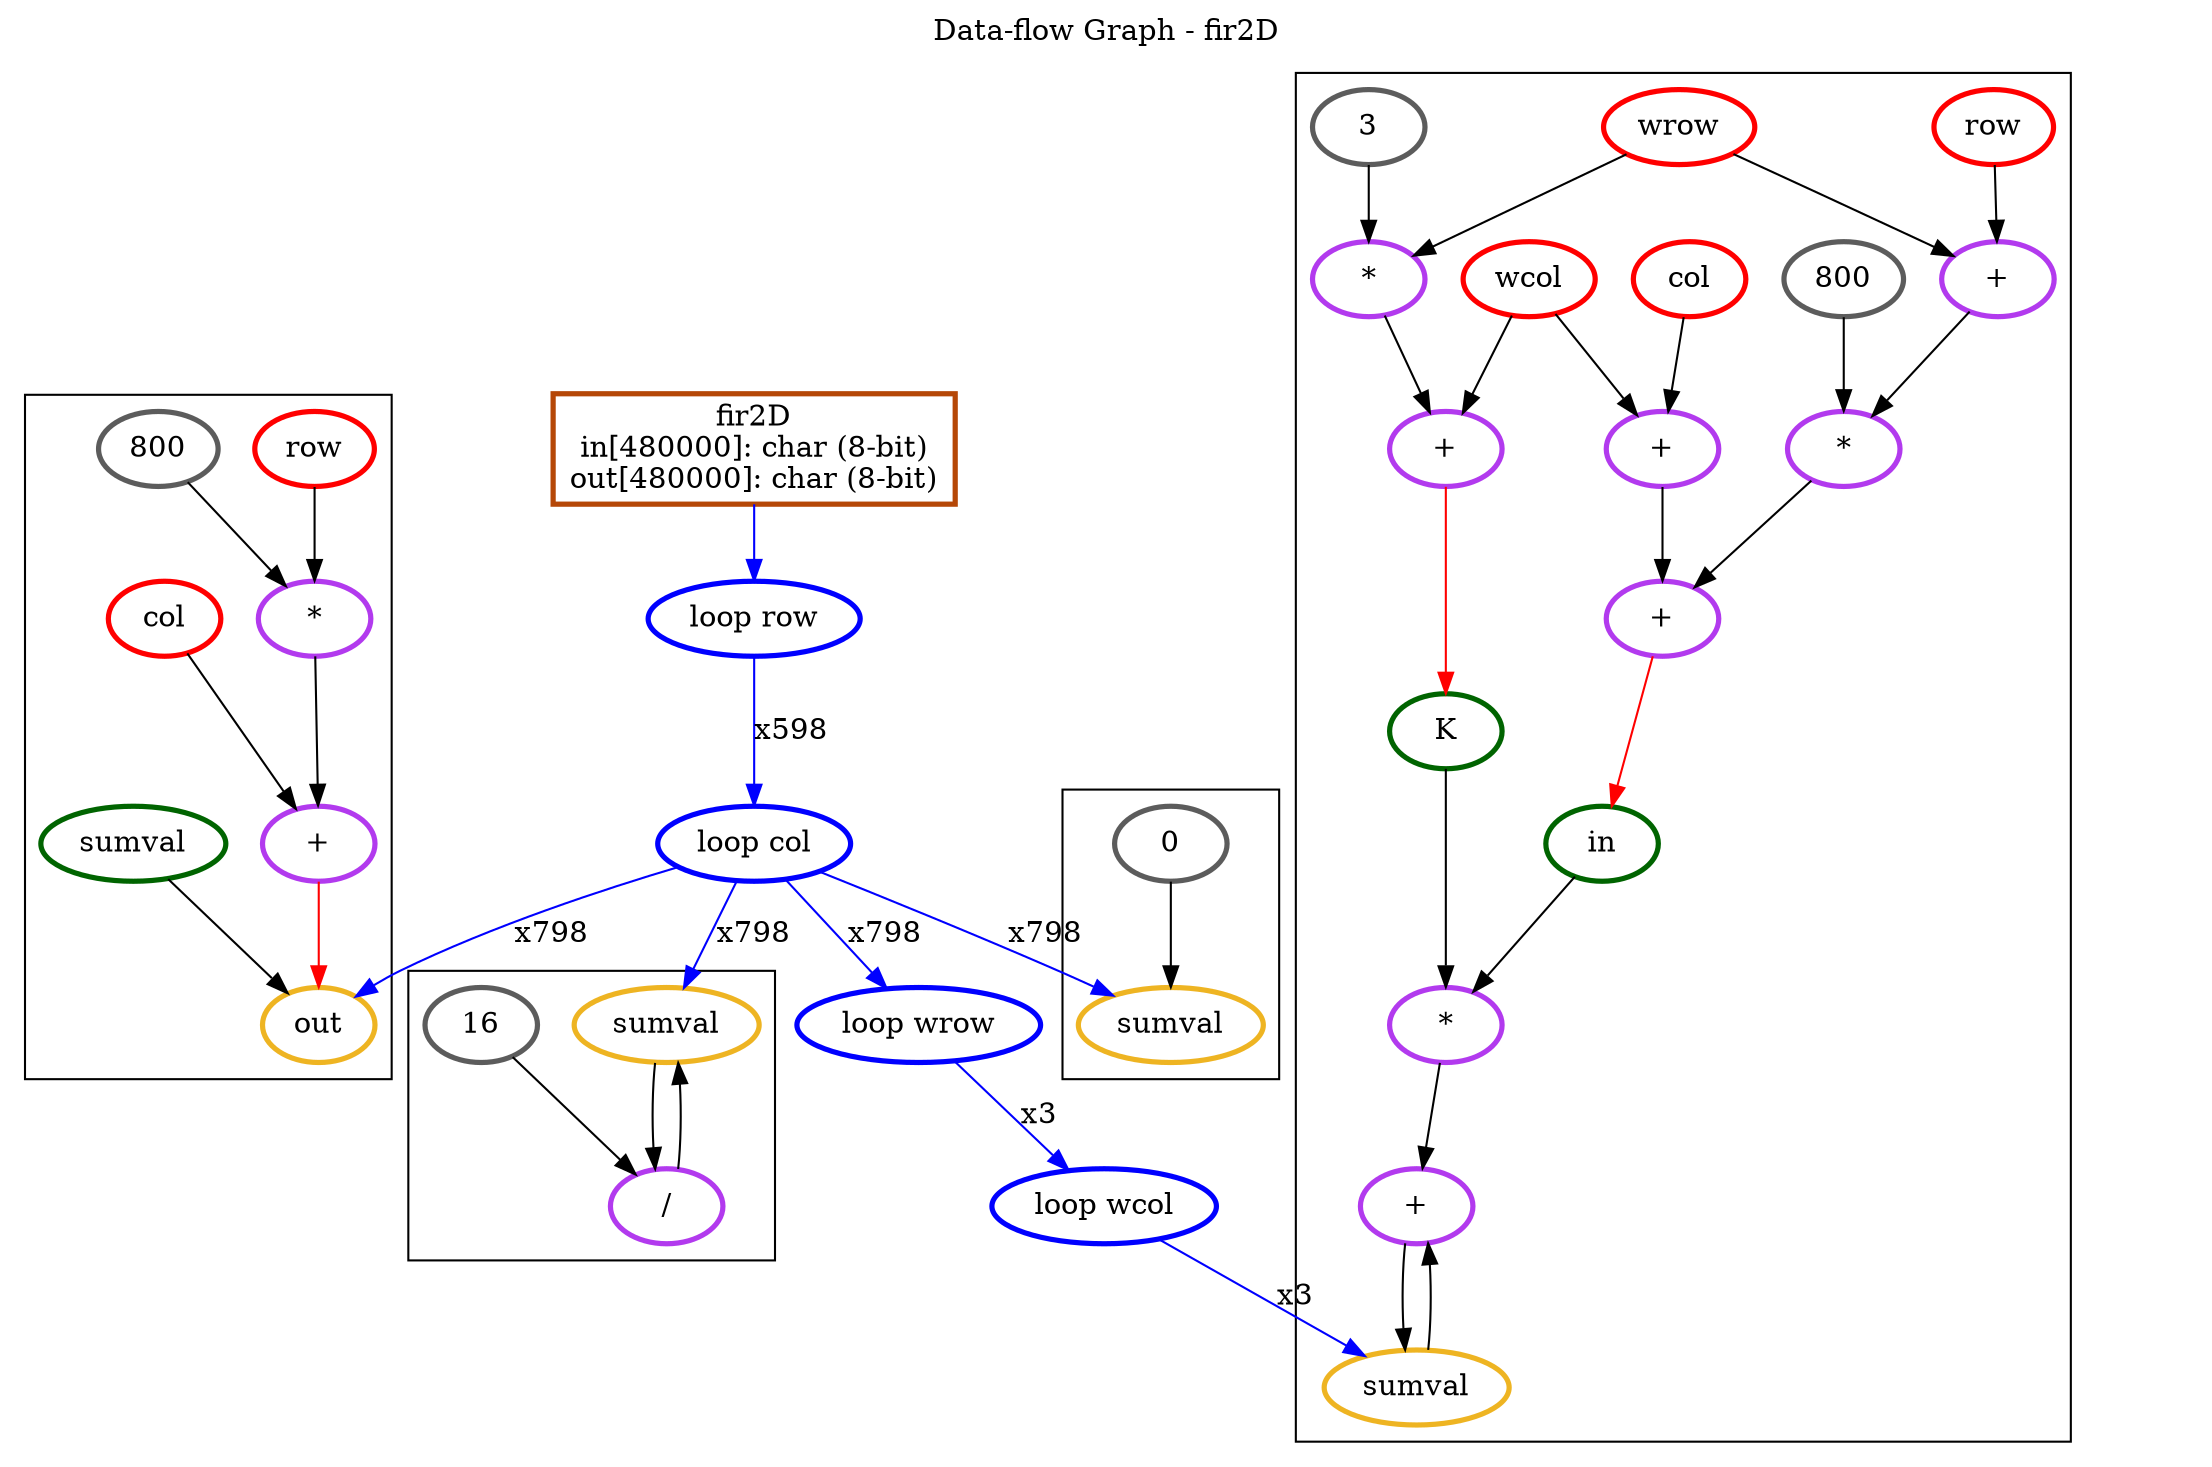 Digraph G {
node [penwidth=2.5]
n1 [label="fir2D
in[480000]: char (8-bit)
out[480000]: char (8-bit)
" color="#b54707"shape="box"]
subgraph cluster4{
n32 [label="out" color="goldenrod2"]
n33 [label="+" color="darkorchid2"]
n34 [label="*" color="darkorchid2"]
n35 [label="row" color="red"]
n36 [label="800" color="gray36"]
n37 [label="col" color="red"]
n38 [label="sumval" color="darkgreen"]
}
subgraph cluster3{
n28 [label="sumval" color="goldenrod2"]
n29 [label="/" color="darkorchid2"]
n31 [label="16" color="gray36"]
}
subgraph cluster2{
n9 [label="+" color="darkorchid2"]
n10 [label="sumval" color="goldenrod2"]
n11 [label="*" color="darkorchid2"]
n12 [label="in" color="darkgreen"]
n13 [label="+" color="darkorchid2"]
n14 [label="*" color="darkorchid2"]
n15 [label="+" color="darkorchid2"]
n16 [label="row" color="red"]
n17 [label="wrow" color="red"]
n18 [label="800" color="gray36"]
n19 [label="+" color="darkorchid2"]
n20 [label="col" color="red"]
n21 [label="wcol" color="red"]
n22 [label="K" color="darkgreen"]
n23 [label="+" color="darkorchid2"]
n24 [label="*" color="darkorchid2"]
n26 [label="3" color="gray36"]
}
subgraph cluster1{
n4 [label="sumval" color="goldenrod2"]
n6 [label="0" color="gray36"]
}
subgraph cluster0{
}
n0 [label="" color="white"]
n1 [label="fir2D
in[480000]: char (8-bit)
out[480000]: char (8-bit)
" color="#b54707"shape="box"]
n2 [label="loop row" color="blue1"]
n3 [label="loop col" color="blue1"]
n7 [label="loop wrow" color="blue1"]
n8 [label="loop wcol" color="blue1"]
n6 -> n4 [label="", color=black]
n16 -> n15 [label="", color=black]
n17 -> n15 [label="", color=black]
n15 -> n14 [label="", color=black]
n18 -> n14 [label="", color=black]
n20 -> n19 [label="", color=black]
n21 -> n19 [label="", color=black]
n14 -> n13 [label="", color=black]
n19 -> n13 [label="", color=black]
n13 -> n12 [label="", color=red]
n17 -> n24 [label="", color=black]
n26 -> n24 [label="", color=black]
n24 -> n23 [label="", color=black]
n21 -> n23 [label="", color=black]
n23 -> n22 [label="", color=red]
n12 -> n11 [label="", color=black]
n22 -> n11 [label="", color=black]
n11 -> n9 [label="", color=black]
n10 -> n9 [label="", color=black]
n9 -> n10 [label="", color=black]
n8 -> n10 [label="x3", color=blue]
n7 -> n8 [label="x3", color=blue]
n28 -> n29 [label="", color=black]
n31 -> n29 [label="", color=black]
n29 -> n28 [label="", color=black]
n35 -> n34 [label="", color=black]
n36 -> n34 [label="", color=black]
n34 -> n33 [label="", color=black]
n37 -> n33 [label="", color=black]
n33 -> n32 [label="", color=red]
n38 -> n32 [label="", color=black]
n3 -> n4 [label="x798", color=blue]
n3 -> n7 [label="x798", color=blue]
n3 -> n28 [label="x798", color=blue]
n3 -> n32 [label="x798", color=blue]
n2 -> n3 [label="x598", color=blue]
n1 -> n2 [label="", color=blue]
labelloc="t"
label="Data-flow Graph - fir2D"
}